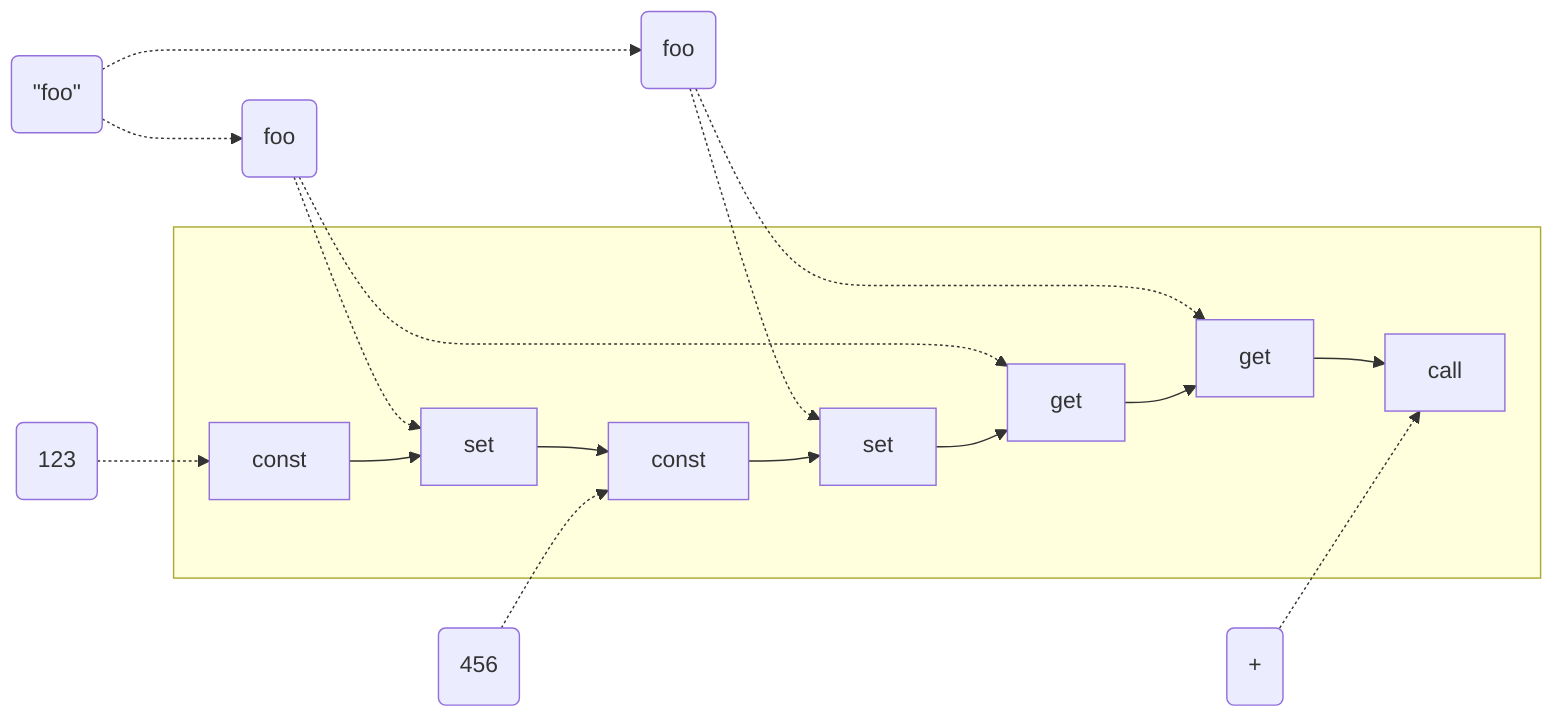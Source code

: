 flowchart LR
  d2(#quot;foo#quot;) -.-> d3
  d2 -.-> d4
  d3(foo) -.-> c1
  d3 -.-> c4
  d4(foo) -.-> c3
  d4 -.-> c5

  subgraph " "
    c0[const] --> c1[set] --> c2
    c2[const] --> c3[set] --> c4
    c4[get] --> c5[get] --> c6[call]
  end

  d0(123) -.-> c0
  d1(456) -.-> c2
  d5(+) -.-> c6
